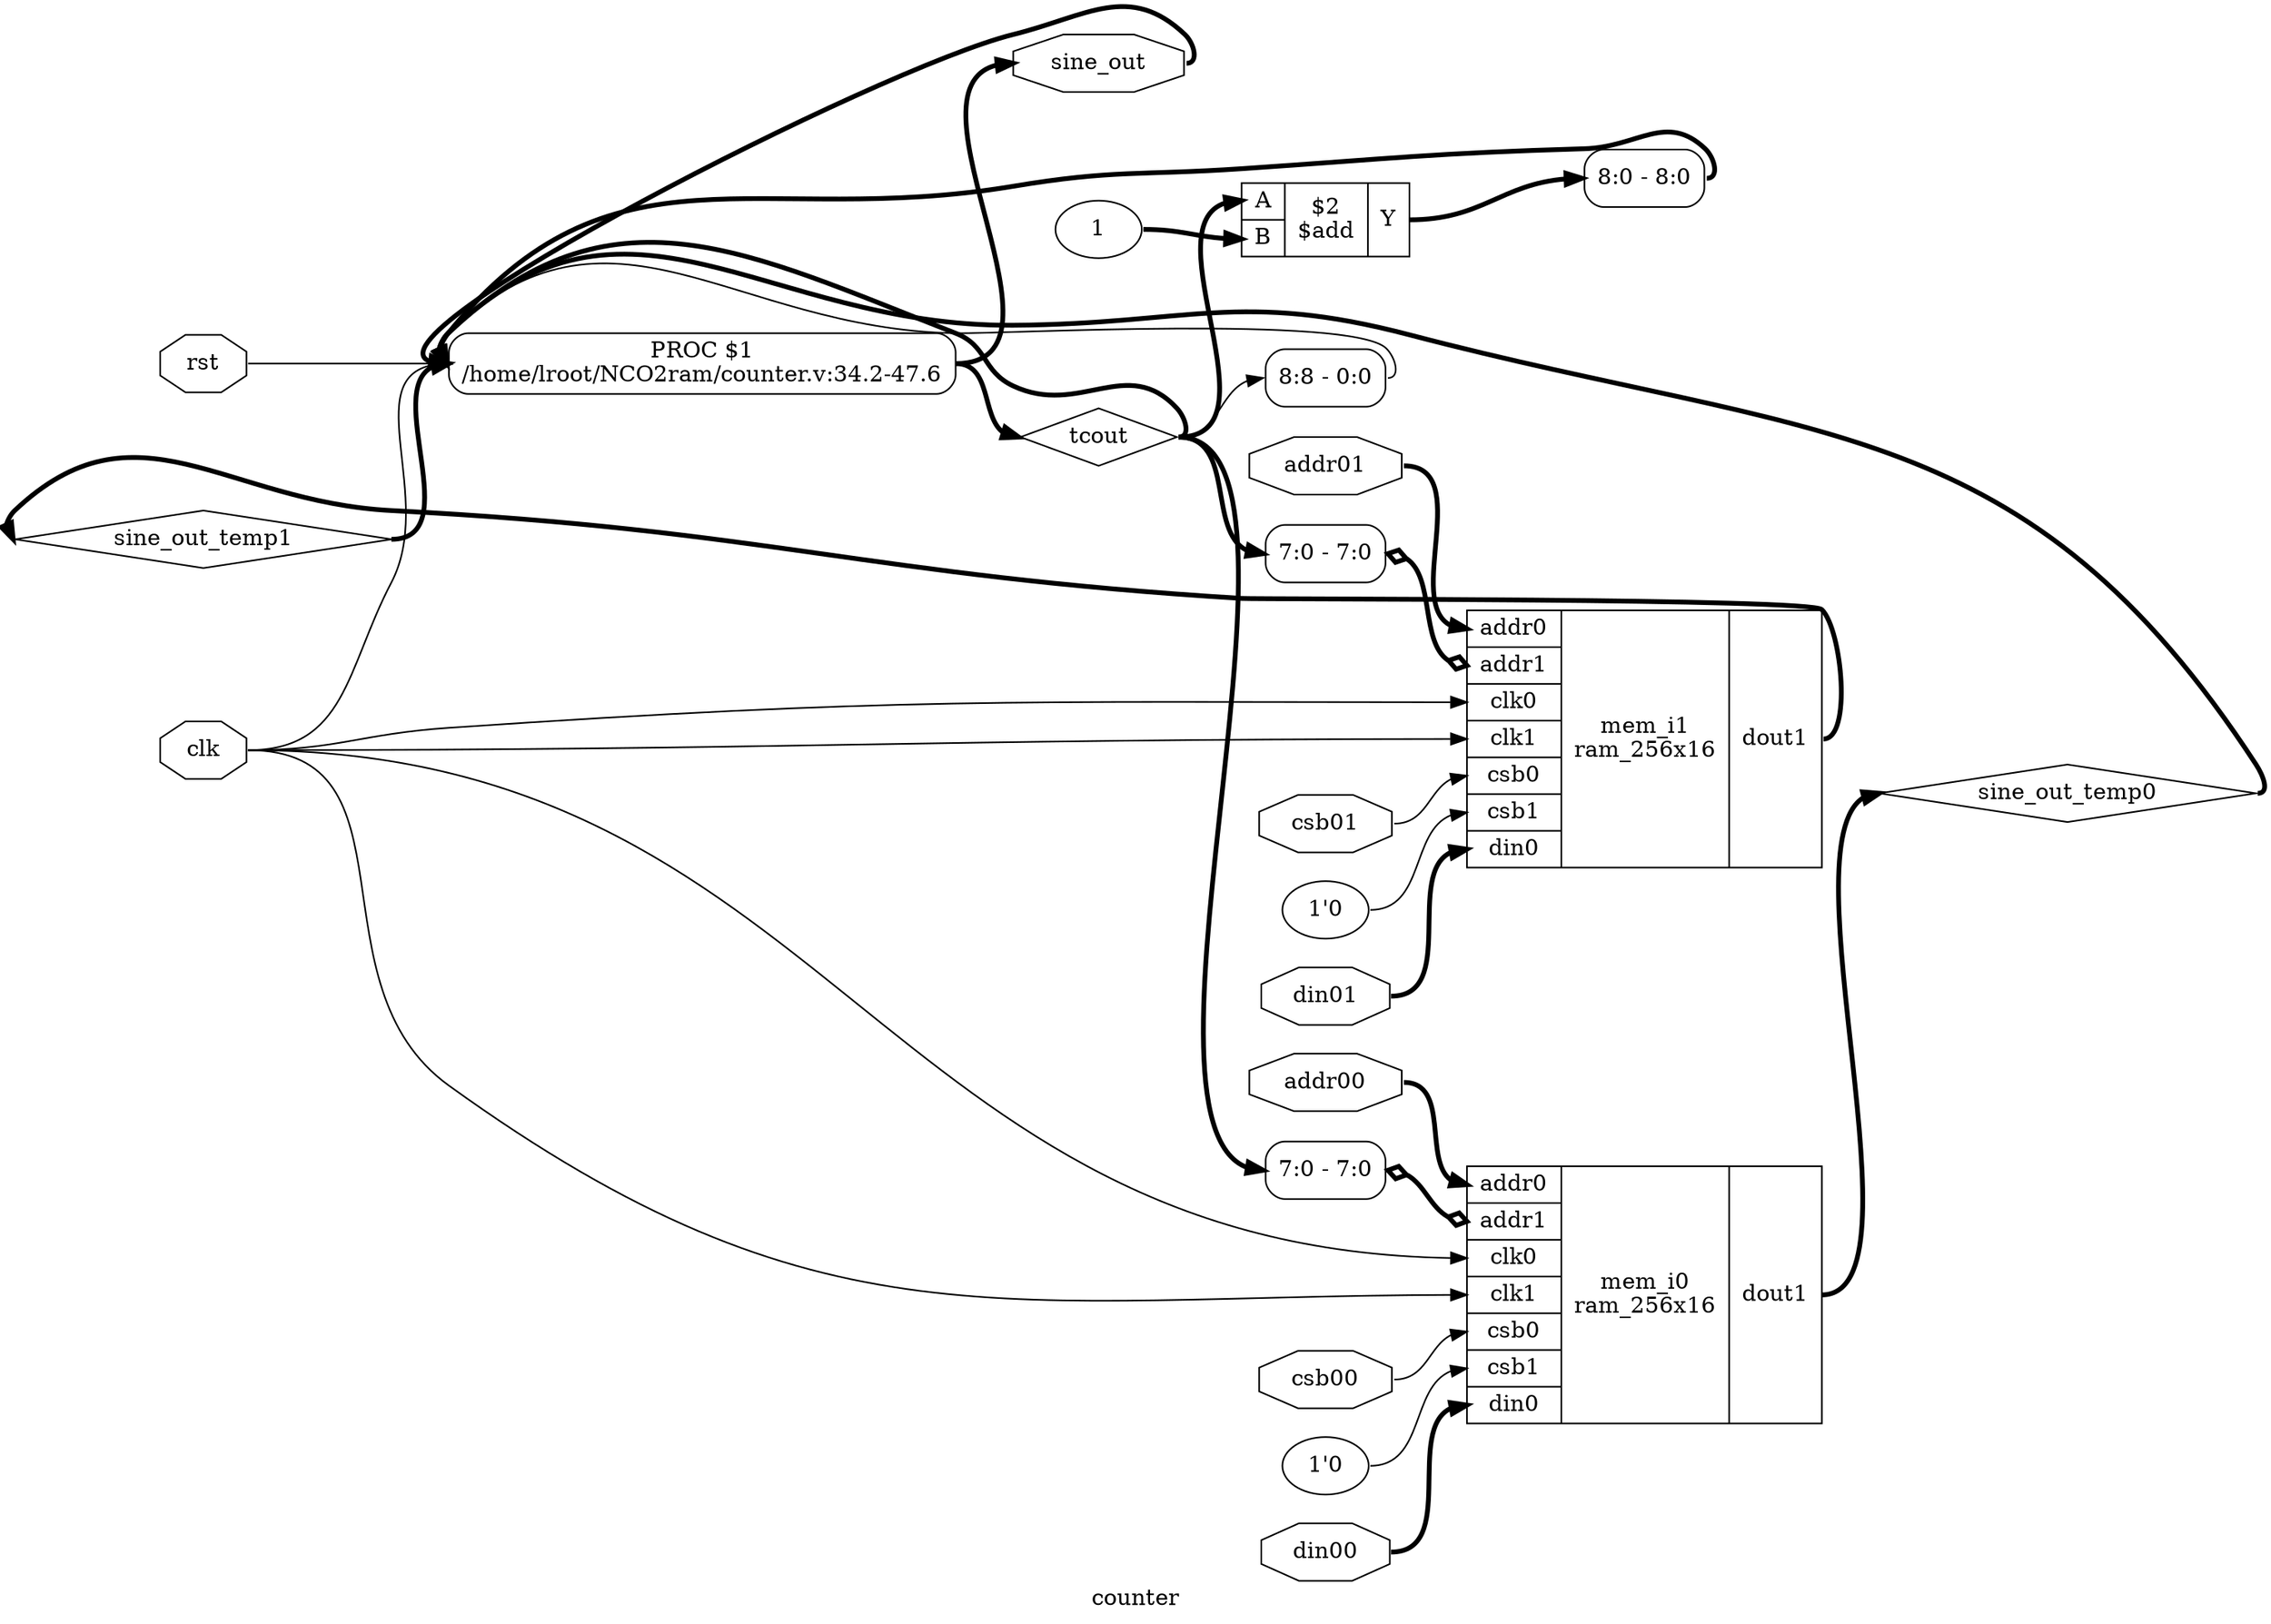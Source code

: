 digraph "counter" {
label="counter";
rankdir="LR";
remincross=true;
n4 [ shape=diamond, label="sine_out_temp1", color="black", fontcolor="black"];
n5 [ shape=diamond, label="sine_out_temp0", color="black", fontcolor="black"];
n6 [ shape=diamond, label="tcout", color="black", fontcolor="black"];
n7 [ shape=octagon, label="sine_out", color="black", fontcolor="black"];
n8 [ shape=octagon, label="din01", color="black", fontcolor="black"];
n9 [ shape=octagon, label="din00", color="black", fontcolor="black"];
n10 [ shape=octagon, label="addr01", color="black", fontcolor="black"];
n11 [ shape=octagon, label="addr00", color="black", fontcolor="black"];
n12 [ shape=octagon, label="csb01", color="black", fontcolor="black"];
n13 [ shape=octagon, label="csb00", color="black", fontcolor="black"];
n14 [ shape=octagon, label="rst", color="black", fontcolor="black"];
n15 [ shape=octagon, label="clk", color="black", fontcolor="black"];
v0 [ label="1" ];
c19 [ shape=record, label="{{<p16> A|<p17> B}|$2\n$add|{<p18> Y}}",  ];
v2 [ label="1'0" ];
c28 [ shape=record, label="{{<p20> addr0|<p21> addr1|<p22> clk0|<p23> clk1|<p24> csb0|<p25> csb1|<p26> din0}|mem_i1\nram_256x16|{<p27> dout1}}",  ];
x1 [ shape=record, style=rounded, label="<s0> 7:0 - 7:0 ", color="black", fontcolor="black" ];
x1:e -> c28:p21:w [arrowhead=odiamond, arrowtail=odiamond, dir=both, color="black", fontcolor="black", style="setlinewidth(3)", label=""];
v4 [ label="1'0" ];
c29 [ shape=record, label="{{<p20> addr0|<p21> addr1|<p22> clk0|<p23> clk1|<p24> csb0|<p25> csb1|<p26> din0}|mem_i0\nram_256x16|{<p27> dout1}}",  ];
x3 [ shape=record, style=rounded, label="<s0> 7:0 - 7:0 ", color="black", fontcolor="black" ];
x3:e -> c29:p21:w [arrowhead=odiamond, arrowtail=odiamond, dir=both, color="black", fontcolor="black", style="setlinewidth(3)", label=""];
x6 [ shape=record, style=rounded, label="<s0> 8:8 - 0:0 ", color="black", fontcolor="black" ];
x7 [ shape=record, style=rounded, label="<s0> 8:0 - 8:0 ", color="black", fontcolor="black" ];
p5 [shape=box, style=rounded, label="PROC $1\n/home/lroot/NCO2ram/counter.v:34.2-47.6", ];
c19:p18:e -> x7:s0:w [color="black", fontcolor="black", style="setlinewidth(3)", label=""];
n10:e -> c28:p20:w [color="black", fontcolor="black", style="setlinewidth(3)", label=""];
n11:e -> c29:p20:w [color="black", fontcolor="black", style="setlinewidth(3)", label=""];
n12:e -> c28:p24:w [color="black", fontcolor="black", label=""];
n13:e -> c29:p24:w [color="black", fontcolor="black", label=""];
n14:e -> p5:w [color="black", fontcolor="black", label=""];
n15:e -> c28:p22:w [color="black", fontcolor="black", label=""];
n15:e -> c28:p23:w [color="black", fontcolor="black", label=""];
n15:e -> c29:p22:w [color="black", fontcolor="black", label=""];
n15:e -> c29:p23:w [color="black", fontcolor="black", label=""];
n15:e -> p5:w [color="black", fontcolor="black", label=""];
c28:p27:e -> n4:w [color="black", fontcolor="black", style="setlinewidth(3)", label=""];
n4:e -> p5:w [color="black", fontcolor="black", style="setlinewidth(3)", label=""];
c29:p27:e -> n5:w [color="black", fontcolor="black", style="setlinewidth(3)", label=""];
n5:e -> p5:w [color="black", fontcolor="black", style="setlinewidth(3)", label=""];
p5:e -> n6:w [color="black", fontcolor="black", style="setlinewidth(3)", label=""];
n6:e -> c19:p16:w [color="black", fontcolor="black", style="setlinewidth(3)", label=""];
n6:e -> p5:w [color="black", fontcolor="black", style="setlinewidth(3)", label=""];
n6:e -> x1:s0:w [color="black", fontcolor="black", style="setlinewidth(3)", label=""];
n6:e -> x3:s0:w [color="black", fontcolor="black", style="setlinewidth(3)", label=""];
n6:e -> x6:s0:w [color="black", fontcolor="black", label=""];
p5:e -> n7:w [color="black", fontcolor="black", style="setlinewidth(3)", label=""];
n7:e -> p5:w [color="black", fontcolor="black", style="setlinewidth(3)", label=""];
n8:e -> c28:p26:w [color="black", fontcolor="black", style="setlinewidth(3)", label=""];
n9:e -> c29:p26:w [color="black", fontcolor="black", style="setlinewidth(3)", label=""];
v0:e -> c19:p17:w [color="black", fontcolor="black", style="setlinewidth(3)", label=""];
v2:e -> c28:p25:w [color="black", fontcolor="black", label=""];
v4:e -> c29:p25:w [color="black", fontcolor="black", label=""];
x6:e -> p5:w [color="black", fontcolor="black", label=""];
x7:e -> p5:w [color="black", fontcolor="black", style="setlinewidth(3)", label=""];
}

